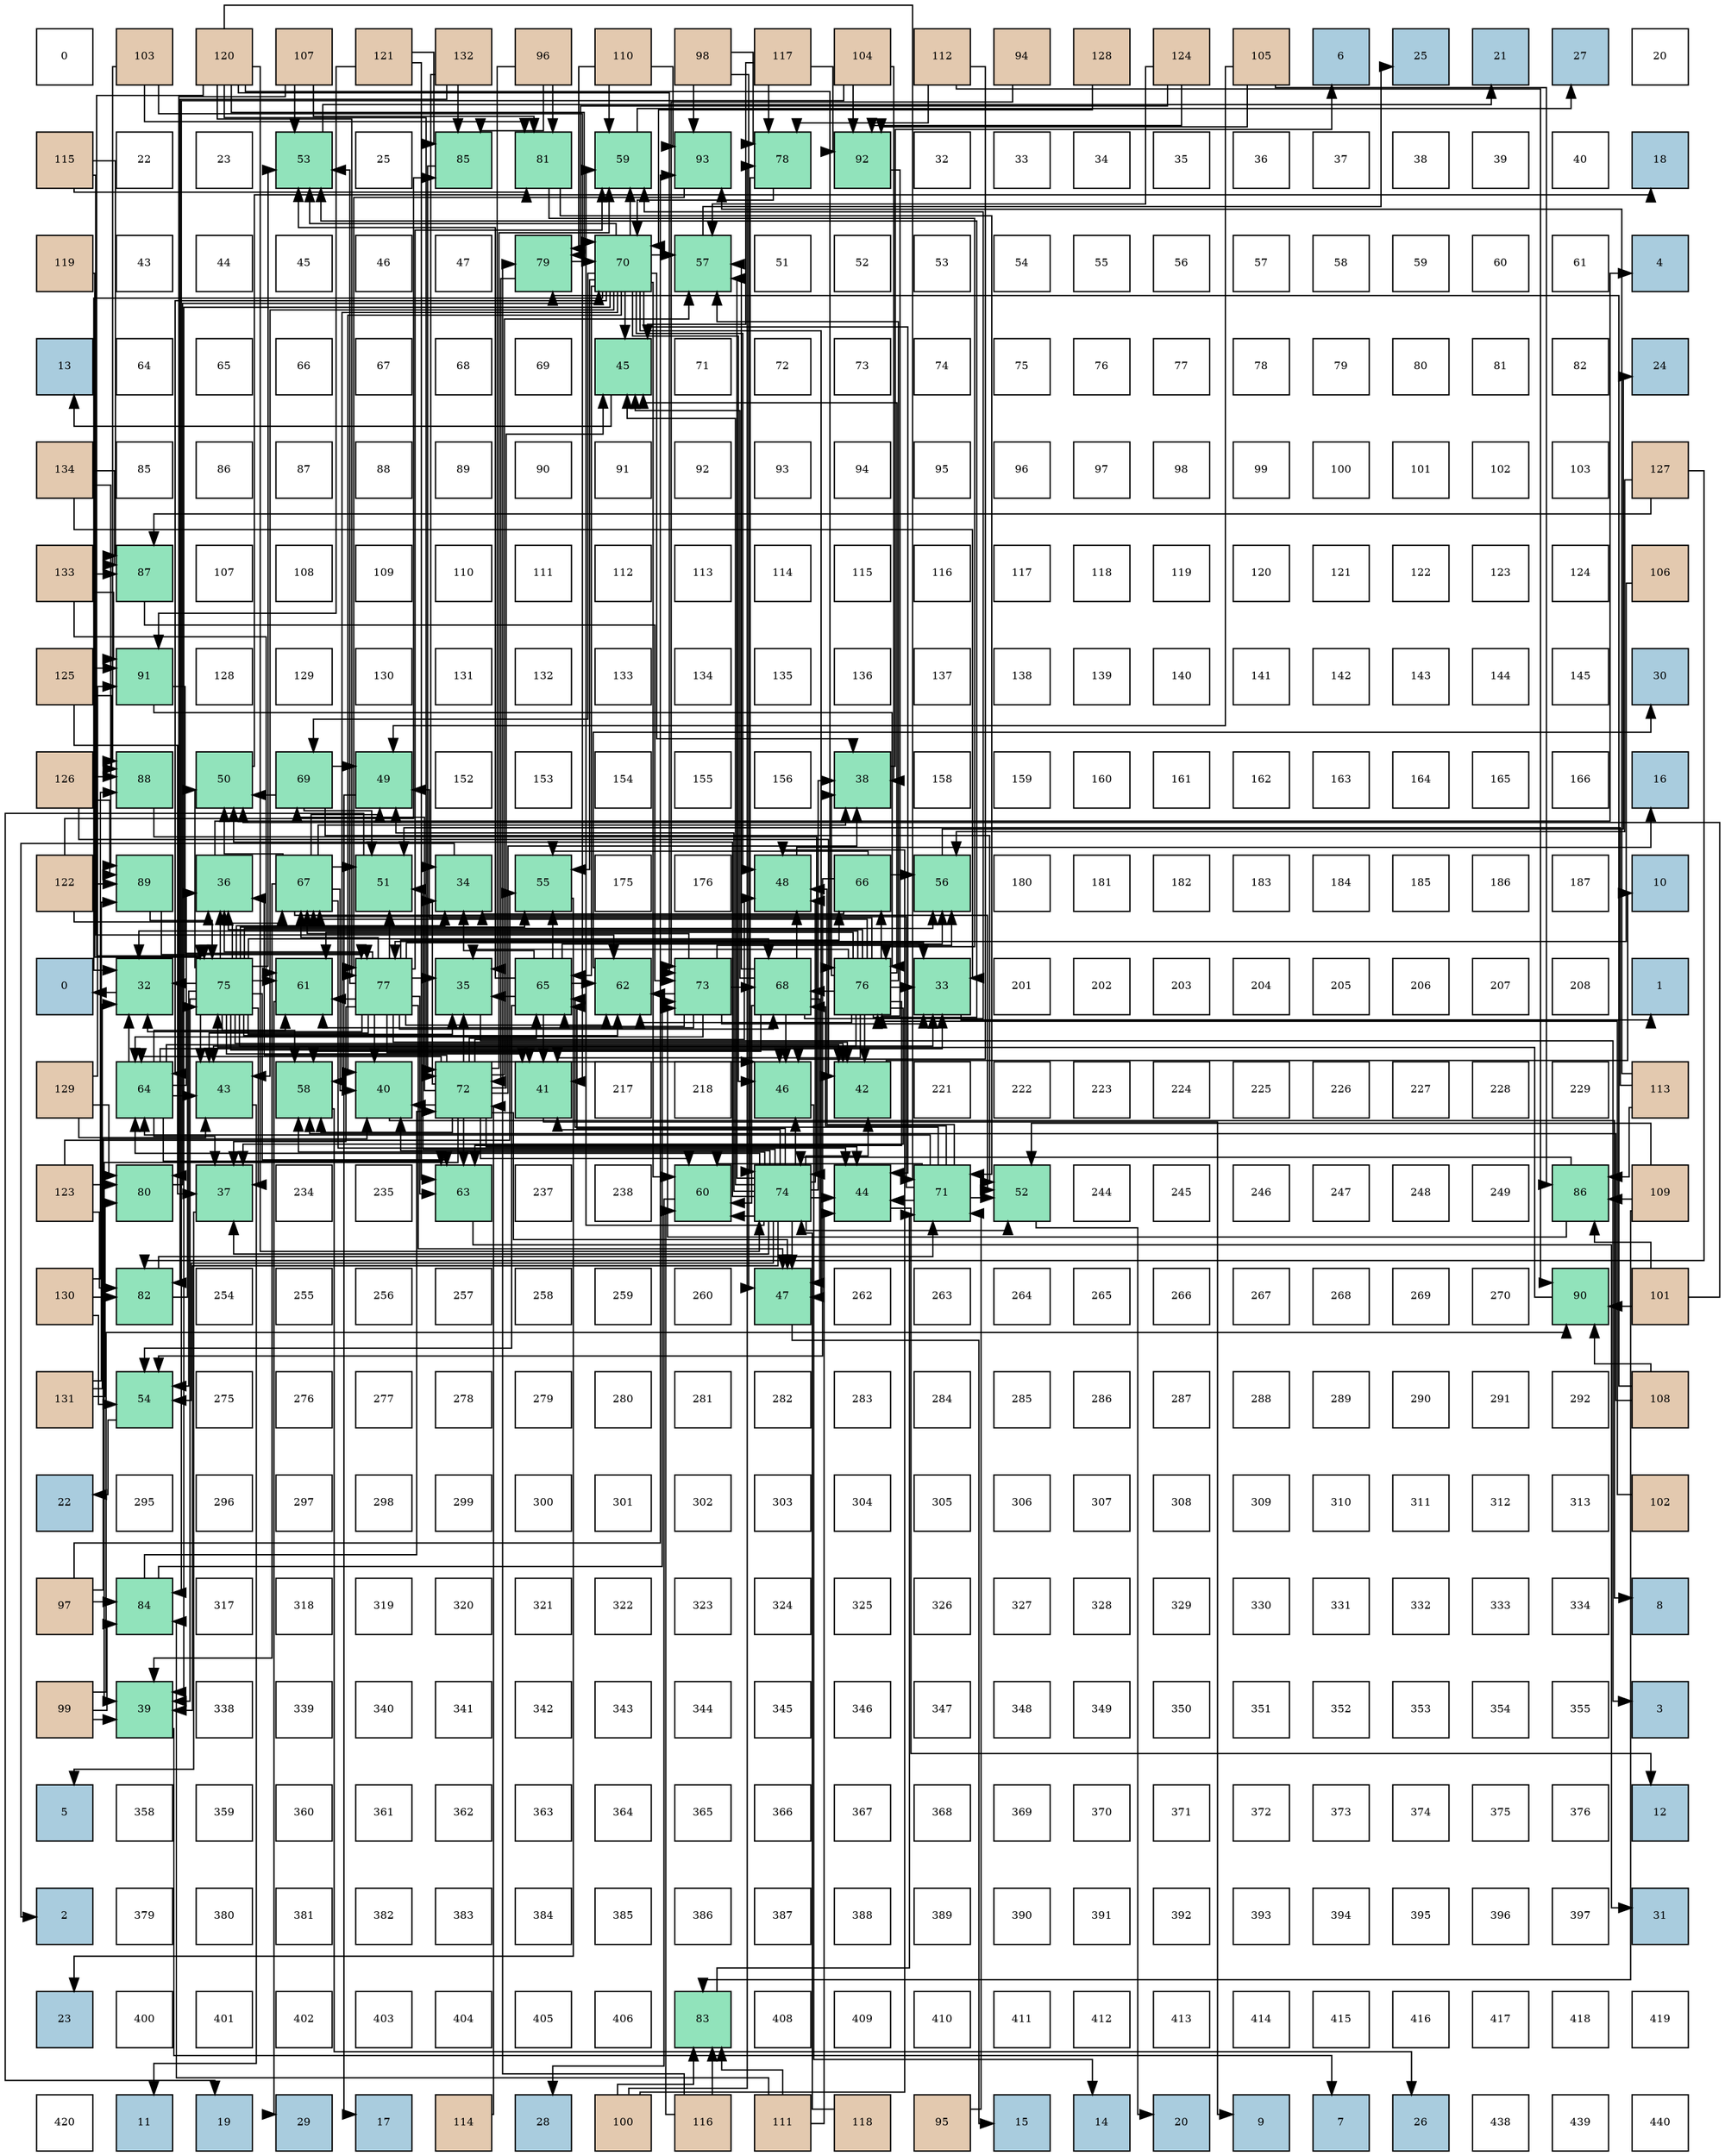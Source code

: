 digraph layout{
 rankdir=TB;
 splines=ortho;
 node [style=filled shape=square fixedsize=true width=0.6];
0[label="0", fontsize=8, fillcolor="#ffffff"];
1[label="103", fontsize=8, fillcolor="#e3c9af"];
2[label="120", fontsize=8, fillcolor="#e3c9af"];
3[label="107", fontsize=8, fillcolor="#e3c9af"];
4[label="121", fontsize=8, fillcolor="#e3c9af"];
5[label="132", fontsize=8, fillcolor="#e3c9af"];
6[label="96", fontsize=8, fillcolor="#e3c9af"];
7[label="110", fontsize=8, fillcolor="#e3c9af"];
8[label="98", fontsize=8, fillcolor="#e3c9af"];
9[label="117", fontsize=8, fillcolor="#e3c9af"];
10[label="104", fontsize=8, fillcolor="#e3c9af"];
11[label="112", fontsize=8, fillcolor="#e3c9af"];
12[label="94", fontsize=8, fillcolor="#e3c9af"];
13[label="128", fontsize=8, fillcolor="#e3c9af"];
14[label="124", fontsize=8, fillcolor="#e3c9af"];
15[label="105", fontsize=8, fillcolor="#e3c9af"];
16[label="6", fontsize=8, fillcolor="#a9ccde"];
17[label="25", fontsize=8, fillcolor="#a9ccde"];
18[label="21", fontsize=8, fillcolor="#a9ccde"];
19[label="27", fontsize=8, fillcolor="#a9ccde"];
20[label="20", fontsize=8, fillcolor="#ffffff"];
21[label="115", fontsize=8, fillcolor="#e3c9af"];
22[label="22", fontsize=8, fillcolor="#ffffff"];
23[label="23", fontsize=8, fillcolor="#ffffff"];
24[label="53", fontsize=8, fillcolor="#91e3bb"];
25[label="25", fontsize=8, fillcolor="#ffffff"];
26[label="85", fontsize=8, fillcolor="#91e3bb"];
27[label="81", fontsize=8, fillcolor="#91e3bb"];
28[label="59", fontsize=8, fillcolor="#91e3bb"];
29[label="93", fontsize=8, fillcolor="#91e3bb"];
30[label="78", fontsize=8, fillcolor="#91e3bb"];
31[label="92", fontsize=8, fillcolor="#91e3bb"];
32[label="32", fontsize=8, fillcolor="#ffffff"];
33[label="33", fontsize=8, fillcolor="#ffffff"];
34[label="34", fontsize=8, fillcolor="#ffffff"];
35[label="35", fontsize=8, fillcolor="#ffffff"];
36[label="36", fontsize=8, fillcolor="#ffffff"];
37[label="37", fontsize=8, fillcolor="#ffffff"];
38[label="38", fontsize=8, fillcolor="#ffffff"];
39[label="39", fontsize=8, fillcolor="#ffffff"];
40[label="40", fontsize=8, fillcolor="#ffffff"];
41[label="18", fontsize=8, fillcolor="#a9ccde"];
42[label="119", fontsize=8, fillcolor="#e3c9af"];
43[label="43", fontsize=8, fillcolor="#ffffff"];
44[label="44", fontsize=8, fillcolor="#ffffff"];
45[label="45", fontsize=8, fillcolor="#ffffff"];
46[label="46", fontsize=8, fillcolor="#ffffff"];
47[label="47", fontsize=8, fillcolor="#ffffff"];
48[label="79", fontsize=8, fillcolor="#91e3bb"];
49[label="70", fontsize=8, fillcolor="#91e3bb"];
50[label="57", fontsize=8, fillcolor="#91e3bb"];
51[label="51", fontsize=8, fillcolor="#ffffff"];
52[label="52", fontsize=8, fillcolor="#ffffff"];
53[label="53", fontsize=8, fillcolor="#ffffff"];
54[label="54", fontsize=8, fillcolor="#ffffff"];
55[label="55", fontsize=8, fillcolor="#ffffff"];
56[label="56", fontsize=8, fillcolor="#ffffff"];
57[label="57", fontsize=8, fillcolor="#ffffff"];
58[label="58", fontsize=8, fillcolor="#ffffff"];
59[label="59", fontsize=8, fillcolor="#ffffff"];
60[label="60", fontsize=8, fillcolor="#ffffff"];
61[label="61", fontsize=8, fillcolor="#ffffff"];
62[label="4", fontsize=8, fillcolor="#a9ccde"];
63[label="13", fontsize=8, fillcolor="#a9ccde"];
64[label="64", fontsize=8, fillcolor="#ffffff"];
65[label="65", fontsize=8, fillcolor="#ffffff"];
66[label="66", fontsize=8, fillcolor="#ffffff"];
67[label="67", fontsize=8, fillcolor="#ffffff"];
68[label="68", fontsize=8, fillcolor="#ffffff"];
69[label="69", fontsize=8, fillcolor="#ffffff"];
70[label="45", fontsize=8, fillcolor="#91e3bb"];
71[label="71", fontsize=8, fillcolor="#ffffff"];
72[label="72", fontsize=8, fillcolor="#ffffff"];
73[label="73", fontsize=8, fillcolor="#ffffff"];
74[label="74", fontsize=8, fillcolor="#ffffff"];
75[label="75", fontsize=8, fillcolor="#ffffff"];
76[label="76", fontsize=8, fillcolor="#ffffff"];
77[label="77", fontsize=8, fillcolor="#ffffff"];
78[label="78", fontsize=8, fillcolor="#ffffff"];
79[label="79", fontsize=8, fillcolor="#ffffff"];
80[label="80", fontsize=8, fillcolor="#ffffff"];
81[label="81", fontsize=8, fillcolor="#ffffff"];
82[label="82", fontsize=8, fillcolor="#ffffff"];
83[label="24", fontsize=8, fillcolor="#a9ccde"];
84[label="134", fontsize=8, fillcolor="#e3c9af"];
85[label="85", fontsize=8, fillcolor="#ffffff"];
86[label="86", fontsize=8, fillcolor="#ffffff"];
87[label="87", fontsize=8, fillcolor="#ffffff"];
88[label="88", fontsize=8, fillcolor="#ffffff"];
89[label="89", fontsize=8, fillcolor="#ffffff"];
90[label="90", fontsize=8, fillcolor="#ffffff"];
91[label="91", fontsize=8, fillcolor="#ffffff"];
92[label="92", fontsize=8, fillcolor="#ffffff"];
93[label="93", fontsize=8, fillcolor="#ffffff"];
94[label="94", fontsize=8, fillcolor="#ffffff"];
95[label="95", fontsize=8, fillcolor="#ffffff"];
96[label="96", fontsize=8, fillcolor="#ffffff"];
97[label="97", fontsize=8, fillcolor="#ffffff"];
98[label="98", fontsize=8, fillcolor="#ffffff"];
99[label="99", fontsize=8, fillcolor="#ffffff"];
100[label="100", fontsize=8, fillcolor="#ffffff"];
101[label="101", fontsize=8, fillcolor="#ffffff"];
102[label="102", fontsize=8, fillcolor="#ffffff"];
103[label="103", fontsize=8, fillcolor="#ffffff"];
104[label="127", fontsize=8, fillcolor="#e3c9af"];
105[label="133", fontsize=8, fillcolor="#e3c9af"];
106[label="87", fontsize=8, fillcolor="#91e3bb"];
107[label="107", fontsize=8, fillcolor="#ffffff"];
108[label="108", fontsize=8, fillcolor="#ffffff"];
109[label="109", fontsize=8, fillcolor="#ffffff"];
110[label="110", fontsize=8, fillcolor="#ffffff"];
111[label="111", fontsize=8, fillcolor="#ffffff"];
112[label="112", fontsize=8, fillcolor="#ffffff"];
113[label="113", fontsize=8, fillcolor="#ffffff"];
114[label="114", fontsize=8, fillcolor="#ffffff"];
115[label="115", fontsize=8, fillcolor="#ffffff"];
116[label="116", fontsize=8, fillcolor="#ffffff"];
117[label="117", fontsize=8, fillcolor="#ffffff"];
118[label="118", fontsize=8, fillcolor="#ffffff"];
119[label="119", fontsize=8, fillcolor="#ffffff"];
120[label="120", fontsize=8, fillcolor="#ffffff"];
121[label="121", fontsize=8, fillcolor="#ffffff"];
122[label="122", fontsize=8, fillcolor="#ffffff"];
123[label="123", fontsize=8, fillcolor="#ffffff"];
124[label="124", fontsize=8, fillcolor="#ffffff"];
125[label="106", fontsize=8, fillcolor="#e3c9af"];
126[label="125", fontsize=8, fillcolor="#e3c9af"];
127[label="91", fontsize=8, fillcolor="#91e3bb"];
128[label="128", fontsize=8, fillcolor="#ffffff"];
129[label="129", fontsize=8, fillcolor="#ffffff"];
130[label="130", fontsize=8, fillcolor="#ffffff"];
131[label="131", fontsize=8, fillcolor="#ffffff"];
132[label="132", fontsize=8, fillcolor="#ffffff"];
133[label="133", fontsize=8, fillcolor="#ffffff"];
134[label="134", fontsize=8, fillcolor="#ffffff"];
135[label="135", fontsize=8, fillcolor="#ffffff"];
136[label="136", fontsize=8, fillcolor="#ffffff"];
137[label="137", fontsize=8, fillcolor="#ffffff"];
138[label="138", fontsize=8, fillcolor="#ffffff"];
139[label="139", fontsize=8, fillcolor="#ffffff"];
140[label="140", fontsize=8, fillcolor="#ffffff"];
141[label="141", fontsize=8, fillcolor="#ffffff"];
142[label="142", fontsize=8, fillcolor="#ffffff"];
143[label="143", fontsize=8, fillcolor="#ffffff"];
144[label="144", fontsize=8, fillcolor="#ffffff"];
145[label="145", fontsize=8, fillcolor="#ffffff"];
146[label="30", fontsize=8, fillcolor="#a9ccde"];
147[label="126", fontsize=8, fillcolor="#e3c9af"];
148[label="88", fontsize=8, fillcolor="#91e3bb"];
149[label="50", fontsize=8, fillcolor="#91e3bb"];
150[label="69", fontsize=8, fillcolor="#91e3bb"];
151[label="49", fontsize=8, fillcolor="#91e3bb"];
152[label="152", fontsize=8, fillcolor="#ffffff"];
153[label="153", fontsize=8, fillcolor="#ffffff"];
154[label="154", fontsize=8, fillcolor="#ffffff"];
155[label="155", fontsize=8, fillcolor="#ffffff"];
156[label="156", fontsize=8, fillcolor="#ffffff"];
157[label="38", fontsize=8, fillcolor="#91e3bb"];
158[label="158", fontsize=8, fillcolor="#ffffff"];
159[label="159", fontsize=8, fillcolor="#ffffff"];
160[label="160", fontsize=8, fillcolor="#ffffff"];
161[label="161", fontsize=8, fillcolor="#ffffff"];
162[label="162", fontsize=8, fillcolor="#ffffff"];
163[label="163", fontsize=8, fillcolor="#ffffff"];
164[label="164", fontsize=8, fillcolor="#ffffff"];
165[label="165", fontsize=8, fillcolor="#ffffff"];
166[label="166", fontsize=8, fillcolor="#ffffff"];
167[label="16", fontsize=8, fillcolor="#a9ccde"];
168[label="122", fontsize=8, fillcolor="#e3c9af"];
169[label="89", fontsize=8, fillcolor="#91e3bb"];
170[label="36", fontsize=8, fillcolor="#91e3bb"];
171[label="67", fontsize=8, fillcolor="#91e3bb"];
172[label="51", fontsize=8, fillcolor="#91e3bb"];
173[label="34", fontsize=8, fillcolor="#91e3bb"];
174[label="55", fontsize=8, fillcolor="#91e3bb"];
175[label="175", fontsize=8, fillcolor="#ffffff"];
176[label="176", fontsize=8, fillcolor="#ffffff"];
177[label="48", fontsize=8, fillcolor="#91e3bb"];
178[label="66", fontsize=8, fillcolor="#91e3bb"];
179[label="56", fontsize=8, fillcolor="#91e3bb"];
180[label="180", fontsize=8, fillcolor="#ffffff"];
181[label="181", fontsize=8, fillcolor="#ffffff"];
182[label="182", fontsize=8, fillcolor="#ffffff"];
183[label="183", fontsize=8, fillcolor="#ffffff"];
184[label="184", fontsize=8, fillcolor="#ffffff"];
185[label="185", fontsize=8, fillcolor="#ffffff"];
186[label="186", fontsize=8, fillcolor="#ffffff"];
187[label="187", fontsize=8, fillcolor="#ffffff"];
188[label="10", fontsize=8, fillcolor="#a9ccde"];
189[label="0", fontsize=8, fillcolor="#a9ccde"];
190[label="32", fontsize=8, fillcolor="#91e3bb"];
191[label="75", fontsize=8, fillcolor="#91e3bb"];
192[label="61", fontsize=8, fillcolor="#91e3bb"];
193[label="77", fontsize=8, fillcolor="#91e3bb"];
194[label="35", fontsize=8, fillcolor="#91e3bb"];
195[label="65", fontsize=8, fillcolor="#91e3bb"];
196[label="62", fontsize=8, fillcolor="#91e3bb"];
197[label="73", fontsize=8, fillcolor="#91e3bb"];
198[label="68", fontsize=8, fillcolor="#91e3bb"];
199[label="76", fontsize=8, fillcolor="#91e3bb"];
200[label="33", fontsize=8, fillcolor="#91e3bb"];
201[label="201", fontsize=8, fillcolor="#ffffff"];
202[label="202", fontsize=8, fillcolor="#ffffff"];
203[label="203", fontsize=8, fillcolor="#ffffff"];
204[label="204", fontsize=8, fillcolor="#ffffff"];
205[label="205", fontsize=8, fillcolor="#ffffff"];
206[label="206", fontsize=8, fillcolor="#ffffff"];
207[label="207", fontsize=8, fillcolor="#ffffff"];
208[label="208", fontsize=8, fillcolor="#ffffff"];
209[label="1", fontsize=8, fillcolor="#a9ccde"];
210[label="129", fontsize=8, fillcolor="#e3c9af"];
211[label="64", fontsize=8, fillcolor="#91e3bb"];
212[label="43", fontsize=8, fillcolor="#91e3bb"];
213[label="58", fontsize=8, fillcolor="#91e3bb"];
214[label="40", fontsize=8, fillcolor="#91e3bb"];
215[label="72", fontsize=8, fillcolor="#91e3bb"];
216[label="41", fontsize=8, fillcolor="#91e3bb"];
217[label="217", fontsize=8, fillcolor="#ffffff"];
218[label="218", fontsize=8, fillcolor="#ffffff"];
219[label="46", fontsize=8, fillcolor="#91e3bb"];
220[label="42", fontsize=8, fillcolor="#91e3bb"];
221[label="221", fontsize=8, fillcolor="#ffffff"];
222[label="222", fontsize=8, fillcolor="#ffffff"];
223[label="223", fontsize=8, fillcolor="#ffffff"];
224[label="224", fontsize=8, fillcolor="#ffffff"];
225[label="225", fontsize=8, fillcolor="#ffffff"];
226[label="226", fontsize=8, fillcolor="#ffffff"];
227[label="227", fontsize=8, fillcolor="#ffffff"];
228[label="228", fontsize=8, fillcolor="#ffffff"];
229[label="229", fontsize=8, fillcolor="#ffffff"];
230[label="113", fontsize=8, fillcolor="#e3c9af"];
231[label="123", fontsize=8, fillcolor="#e3c9af"];
232[label="80", fontsize=8, fillcolor="#91e3bb"];
233[label="37", fontsize=8, fillcolor="#91e3bb"];
234[label="234", fontsize=8, fillcolor="#ffffff"];
235[label="235", fontsize=8, fillcolor="#ffffff"];
236[label="63", fontsize=8, fillcolor="#91e3bb"];
237[label="237", fontsize=8, fillcolor="#ffffff"];
238[label="238", fontsize=8, fillcolor="#ffffff"];
239[label="60", fontsize=8, fillcolor="#91e3bb"];
240[label="74", fontsize=8, fillcolor="#91e3bb"];
241[label="44", fontsize=8, fillcolor="#91e3bb"];
242[label="71", fontsize=8, fillcolor="#91e3bb"];
243[label="52", fontsize=8, fillcolor="#91e3bb"];
244[label="244", fontsize=8, fillcolor="#ffffff"];
245[label="245", fontsize=8, fillcolor="#ffffff"];
246[label="246", fontsize=8, fillcolor="#ffffff"];
247[label="247", fontsize=8, fillcolor="#ffffff"];
248[label="248", fontsize=8, fillcolor="#ffffff"];
249[label="249", fontsize=8, fillcolor="#ffffff"];
250[label="86", fontsize=8, fillcolor="#91e3bb"];
251[label="109", fontsize=8, fillcolor="#e3c9af"];
252[label="130", fontsize=8, fillcolor="#e3c9af"];
253[label="82", fontsize=8, fillcolor="#91e3bb"];
254[label="254", fontsize=8, fillcolor="#ffffff"];
255[label="255", fontsize=8, fillcolor="#ffffff"];
256[label="256", fontsize=8, fillcolor="#ffffff"];
257[label="257", fontsize=8, fillcolor="#ffffff"];
258[label="258", fontsize=8, fillcolor="#ffffff"];
259[label="259", fontsize=8, fillcolor="#ffffff"];
260[label="260", fontsize=8, fillcolor="#ffffff"];
261[label="47", fontsize=8, fillcolor="#91e3bb"];
262[label="262", fontsize=8, fillcolor="#ffffff"];
263[label="263", fontsize=8, fillcolor="#ffffff"];
264[label="264", fontsize=8, fillcolor="#ffffff"];
265[label="265", fontsize=8, fillcolor="#ffffff"];
266[label="266", fontsize=8, fillcolor="#ffffff"];
267[label="267", fontsize=8, fillcolor="#ffffff"];
268[label="268", fontsize=8, fillcolor="#ffffff"];
269[label="269", fontsize=8, fillcolor="#ffffff"];
270[label="270", fontsize=8, fillcolor="#ffffff"];
271[label="90", fontsize=8, fillcolor="#91e3bb"];
272[label="101", fontsize=8, fillcolor="#e3c9af"];
273[label="131", fontsize=8, fillcolor="#e3c9af"];
274[label="54", fontsize=8, fillcolor="#91e3bb"];
275[label="275", fontsize=8, fillcolor="#ffffff"];
276[label="276", fontsize=8, fillcolor="#ffffff"];
277[label="277", fontsize=8, fillcolor="#ffffff"];
278[label="278", fontsize=8, fillcolor="#ffffff"];
279[label="279", fontsize=8, fillcolor="#ffffff"];
280[label="280", fontsize=8, fillcolor="#ffffff"];
281[label="281", fontsize=8, fillcolor="#ffffff"];
282[label="282", fontsize=8, fillcolor="#ffffff"];
283[label="283", fontsize=8, fillcolor="#ffffff"];
284[label="284", fontsize=8, fillcolor="#ffffff"];
285[label="285", fontsize=8, fillcolor="#ffffff"];
286[label="286", fontsize=8, fillcolor="#ffffff"];
287[label="287", fontsize=8, fillcolor="#ffffff"];
288[label="288", fontsize=8, fillcolor="#ffffff"];
289[label="289", fontsize=8, fillcolor="#ffffff"];
290[label="290", fontsize=8, fillcolor="#ffffff"];
291[label="291", fontsize=8, fillcolor="#ffffff"];
292[label="292", fontsize=8, fillcolor="#ffffff"];
293[label="108", fontsize=8, fillcolor="#e3c9af"];
294[label="22", fontsize=8, fillcolor="#a9ccde"];
295[label="295", fontsize=8, fillcolor="#ffffff"];
296[label="296", fontsize=8, fillcolor="#ffffff"];
297[label="297", fontsize=8, fillcolor="#ffffff"];
298[label="298", fontsize=8, fillcolor="#ffffff"];
299[label="299", fontsize=8, fillcolor="#ffffff"];
300[label="300", fontsize=8, fillcolor="#ffffff"];
301[label="301", fontsize=8, fillcolor="#ffffff"];
302[label="302", fontsize=8, fillcolor="#ffffff"];
303[label="303", fontsize=8, fillcolor="#ffffff"];
304[label="304", fontsize=8, fillcolor="#ffffff"];
305[label="305", fontsize=8, fillcolor="#ffffff"];
306[label="306", fontsize=8, fillcolor="#ffffff"];
307[label="307", fontsize=8, fillcolor="#ffffff"];
308[label="308", fontsize=8, fillcolor="#ffffff"];
309[label="309", fontsize=8, fillcolor="#ffffff"];
310[label="310", fontsize=8, fillcolor="#ffffff"];
311[label="311", fontsize=8, fillcolor="#ffffff"];
312[label="312", fontsize=8, fillcolor="#ffffff"];
313[label="313", fontsize=8, fillcolor="#ffffff"];
314[label="102", fontsize=8, fillcolor="#e3c9af"];
315[label="97", fontsize=8, fillcolor="#e3c9af"];
316[label="84", fontsize=8, fillcolor="#91e3bb"];
317[label="317", fontsize=8, fillcolor="#ffffff"];
318[label="318", fontsize=8, fillcolor="#ffffff"];
319[label="319", fontsize=8, fillcolor="#ffffff"];
320[label="320", fontsize=8, fillcolor="#ffffff"];
321[label="321", fontsize=8, fillcolor="#ffffff"];
322[label="322", fontsize=8, fillcolor="#ffffff"];
323[label="323", fontsize=8, fillcolor="#ffffff"];
324[label="324", fontsize=8, fillcolor="#ffffff"];
325[label="325", fontsize=8, fillcolor="#ffffff"];
326[label="326", fontsize=8, fillcolor="#ffffff"];
327[label="327", fontsize=8, fillcolor="#ffffff"];
328[label="328", fontsize=8, fillcolor="#ffffff"];
329[label="329", fontsize=8, fillcolor="#ffffff"];
330[label="330", fontsize=8, fillcolor="#ffffff"];
331[label="331", fontsize=8, fillcolor="#ffffff"];
332[label="332", fontsize=8, fillcolor="#ffffff"];
333[label="333", fontsize=8, fillcolor="#ffffff"];
334[label="334", fontsize=8, fillcolor="#ffffff"];
335[label="8", fontsize=8, fillcolor="#a9ccde"];
336[label="99", fontsize=8, fillcolor="#e3c9af"];
337[label="39", fontsize=8, fillcolor="#91e3bb"];
338[label="338", fontsize=8, fillcolor="#ffffff"];
339[label="339", fontsize=8, fillcolor="#ffffff"];
340[label="340", fontsize=8, fillcolor="#ffffff"];
341[label="341", fontsize=8, fillcolor="#ffffff"];
342[label="342", fontsize=8, fillcolor="#ffffff"];
343[label="343", fontsize=8, fillcolor="#ffffff"];
344[label="344", fontsize=8, fillcolor="#ffffff"];
345[label="345", fontsize=8, fillcolor="#ffffff"];
346[label="346", fontsize=8, fillcolor="#ffffff"];
347[label="347", fontsize=8, fillcolor="#ffffff"];
348[label="348", fontsize=8, fillcolor="#ffffff"];
349[label="349", fontsize=8, fillcolor="#ffffff"];
350[label="350", fontsize=8, fillcolor="#ffffff"];
351[label="351", fontsize=8, fillcolor="#ffffff"];
352[label="352", fontsize=8, fillcolor="#ffffff"];
353[label="353", fontsize=8, fillcolor="#ffffff"];
354[label="354", fontsize=8, fillcolor="#ffffff"];
355[label="355", fontsize=8, fillcolor="#ffffff"];
356[label="3", fontsize=8, fillcolor="#a9ccde"];
357[label="5", fontsize=8, fillcolor="#a9ccde"];
358[label="358", fontsize=8, fillcolor="#ffffff"];
359[label="359", fontsize=8, fillcolor="#ffffff"];
360[label="360", fontsize=8, fillcolor="#ffffff"];
361[label="361", fontsize=8, fillcolor="#ffffff"];
362[label="362", fontsize=8, fillcolor="#ffffff"];
363[label="363", fontsize=8, fillcolor="#ffffff"];
364[label="364", fontsize=8, fillcolor="#ffffff"];
365[label="365", fontsize=8, fillcolor="#ffffff"];
366[label="366", fontsize=8, fillcolor="#ffffff"];
367[label="367", fontsize=8, fillcolor="#ffffff"];
368[label="368", fontsize=8, fillcolor="#ffffff"];
369[label="369", fontsize=8, fillcolor="#ffffff"];
370[label="370", fontsize=8, fillcolor="#ffffff"];
371[label="371", fontsize=8, fillcolor="#ffffff"];
372[label="372", fontsize=8, fillcolor="#ffffff"];
373[label="373", fontsize=8, fillcolor="#ffffff"];
374[label="374", fontsize=8, fillcolor="#ffffff"];
375[label="375", fontsize=8, fillcolor="#ffffff"];
376[label="376", fontsize=8, fillcolor="#ffffff"];
377[label="12", fontsize=8, fillcolor="#a9ccde"];
378[label="2", fontsize=8, fillcolor="#a9ccde"];
379[label="379", fontsize=8, fillcolor="#ffffff"];
380[label="380", fontsize=8, fillcolor="#ffffff"];
381[label="381", fontsize=8, fillcolor="#ffffff"];
382[label="382", fontsize=8, fillcolor="#ffffff"];
383[label="383", fontsize=8, fillcolor="#ffffff"];
384[label="384", fontsize=8, fillcolor="#ffffff"];
385[label="385", fontsize=8, fillcolor="#ffffff"];
386[label="386", fontsize=8, fillcolor="#ffffff"];
387[label="387", fontsize=8, fillcolor="#ffffff"];
388[label="388", fontsize=8, fillcolor="#ffffff"];
389[label="389", fontsize=8, fillcolor="#ffffff"];
390[label="390", fontsize=8, fillcolor="#ffffff"];
391[label="391", fontsize=8, fillcolor="#ffffff"];
392[label="392", fontsize=8, fillcolor="#ffffff"];
393[label="393", fontsize=8, fillcolor="#ffffff"];
394[label="394", fontsize=8, fillcolor="#ffffff"];
395[label="395", fontsize=8, fillcolor="#ffffff"];
396[label="396", fontsize=8, fillcolor="#ffffff"];
397[label="397", fontsize=8, fillcolor="#ffffff"];
398[label="31", fontsize=8, fillcolor="#a9ccde"];
399[label="23", fontsize=8, fillcolor="#a9ccde"];
400[label="400", fontsize=8, fillcolor="#ffffff"];
401[label="401", fontsize=8, fillcolor="#ffffff"];
402[label="402", fontsize=8, fillcolor="#ffffff"];
403[label="403", fontsize=8, fillcolor="#ffffff"];
404[label="404", fontsize=8, fillcolor="#ffffff"];
405[label="405", fontsize=8, fillcolor="#ffffff"];
406[label="406", fontsize=8, fillcolor="#ffffff"];
407[label="83", fontsize=8, fillcolor="#91e3bb"];
408[label="408", fontsize=8, fillcolor="#ffffff"];
409[label="409", fontsize=8, fillcolor="#ffffff"];
410[label="410", fontsize=8, fillcolor="#ffffff"];
411[label="411", fontsize=8, fillcolor="#ffffff"];
412[label="412", fontsize=8, fillcolor="#ffffff"];
413[label="413", fontsize=8, fillcolor="#ffffff"];
414[label="414", fontsize=8, fillcolor="#ffffff"];
415[label="415", fontsize=8, fillcolor="#ffffff"];
416[label="416", fontsize=8, fillcolor="#ffffff"];
417[label="417", fontsize=8, fillcolor="#ffffff"];
418[label="418", fontsize=8, fillcolor="#ffffff"];
419[label="419", fontsize=8, fillcolor="#ffffff"];
420[label="420", fontsize=8, fillcolor="#ffffff"];
421[label="11", fontsize=8, fillcolor="#a9ccde"];
422[label="19", fontsize=8, fillcolor="#a9ccde"];
423[label="29", fontsize=8, fillcolor="#a9ccde"];
424[label="17", fontsize=8, fillcolor="#a9ccde"];
425[label="114", fontsize=8, fillcolor="#e3c9af"];
426[label="28", fontsize=8, fillcolor="#a9ccde"];
427[label="100", fontsize=8, fillcolor="#e3c9af"];
428[label="116", fontsize=8, fillcolor="#e3c9af"];
429[label="111", fontsize=8, fillcolor="#e3c9af"];
430[label="118", fontsize=8, fillcolor="#e3c9af"];
431[label="95", fontsize=8, fillcolor="#e3c9af"];
432[label="15", fontsize=8, fillcolor="#a9ccde"];
433[label="14", fontsize=8, fillcolor="#a9ccde"];
434[label="20", fontsize=8, fillcolor="#a9ccde"];
435[label="9", fontsize=8, fillcolor="#a9ccde"];
436[label="7", fontsize=8, fillcolor="#a9ccde"];
437[label="26", fontsize=8, fillcolor="#a9ccde"];
438[label="438", fontsize=8, fillcolor="#ffffff"];
439[label="439", fontsize=8, fillcolor="#ffffff"];
440[label="440", fontsize=8, fillcolor="#ffffff"];
edge [constraint=false, style=vis];190 -> 189;
200 -> 209;
173 -> 378;
194 -> 356;
170 -> 62;
233 -> 357;
157 -> 16;
337 -> 436;
214 -> 335;
216 -> 435;
220 -> 188;
212 -> 421;
241 -> 377;
70 -> 63;
219 -> 433;
261 -> 432;
177 -> 167;
151 -> 424;
149 -> 41;
172 -> 422;
243 -> 434;
24 -> 18;
274 -> 294;
174 -> 399;
179 -> 83;
50 -> 17;
213 -> 437;
28 -> 19;
239 -> 426;
192 -> 423;
196 -> 146;
236 -> 398;
211 -> 190;
211 -> 200;
211 -> 170;
211 -> 233;
211 -> 220;
211 -> 212;
211 -> 192;
211 -> 236;
195 -> 173;
195 -> 194;
195 -> 216;
195 -> 24;
195 -> 274;
195 -> 174;
195 -> 179;
195 -> 196;
178 -> 173;
178 -> 274;
178 -> 174;
178 -> 179;
171 -> 157;
171 -> 337;
171 -> 214;
171 -> 241;
171 -> 151;
171 -> 149;
171 -> 172;
171 -> 243;
198 -> 70;
198 -> 219;
198 -> 261;
198 -> 177;
198 -> 50;
198 -> 213;
198 -> 28;
198 -> 239;
150 -> 151;
150 -> 149;
150 -> 172;
150 -> 243;
49 -> 190;
49 -> 157;
49 -> 337;
49 -> 214;
49 -> 212;
49 -> 241;
49 -> 70;
49 -> 219;
49 -> 261;
49 -> 177;
49 -> 24;
49 -> 174;
49 -> 50;
49 -> 213;
49 -> 28;
49 -> 239;
49 -> 211;
49 -> 195;
49 -> 150;
242 -> 241;
242 -> 177;
242 -> 243;
242 -> 239;
242 -> 211;
242 -> 195;
242 -> 171;
242 -> 198;
215 -> 173;
215 -> 194;
215 -> 170;
215 -> 157;
215 -> 337;
215 -> 214;
215 -> 241;
215 -> 70;
215 -> 219;
215 -> 261;
215 -> 177;
215 -> 50;
215 -> 213;
215 -> 28;
215 -> 239;
215 -> 236;
215 -> 211;
215 -> 195;
215 -> 150;
197 -> 200;
197 -> 179;
197 -> 192;
197 -> 196;
197 -> 211;
197 -> 195;
197 -> 171;
197 -> 198;
240 -> 233;
240 -> 157;
240 -> 337;
240 -> 214;
240 -> 216;
240 -> 220;
240 -> 241;
240 -> 70;
240 -> 219;
240 -> 261;
240 -> 177;
240 -> 151;
240 -> 149;
240 -> 172;
240 -> 243;
240 -> 274;
240 -> 50;
240 -> 213;
240 -> 28;
240 -> 239;
240 -> 211;
240 -> 195;
191 -> 190;
191 -> 200;
191 -> 173;
191 -> 194;
191 -> 170;
191 -> 233;
191 -> 337;
191 -> 216;
191 -> 220;
191 -> 212;
191 -> 219;
191 -> 149;
191 -> 24;
191 -> 274;
191 -> 174;
191 -> 179;
191 -> 213;
191 -> 192;
191 -> 196;
191 -> 236;
191 -> 171;
191 -> 198;
199 -> 190;
199 -> 200;
199 -> 194;
199 -> 170;
199 -> 233;
199 -> 157;
199 -> 216;
199 -> 220;
199 -> 212;
199 -> 70;
199 -> 151;
199 -> 24;
199 -> 50;
199 -> 192;
199 -> 196;
199 -> 236;
199 -> 178;
199 -> 171;
199 -> 198;
193 -> 190;
193 -> 200;
193 -> 194;
193 -> 170;
193 -> 233;
193 -> 214;
193 -> 216;
193 -> 220;
193 -> 212;
193 -> 261;
193 -> 172;
193 -> 24;
193 -> 28;
193 -> 192;
193 -> 196;
193 -> 236;
193 -> 178;
193 -> 171;
193 -> 198;
30 -> 49;
30 -> 240;
48 -> 49;
48 -> 215;
232 -> 49;
27 -> 242;
27 -> 199;
253 -> 242;
253 -> 191;
407 -> 242;
316 -> 215;
316 -> 197;
26 -> 215;
250 -> 197;
250 -> 240;
106 -> 197;
148 -> 240;
169 -> 191;
169 -> 193;
271 -> 191;
127 -> 199;
127 -> 193;
31 -> 199;
29 -> 193;
12 -> 197;
431 -> 242;
6 -> 194;
6 -> 27;
6 -> 26;
315 -> 214;
315 -> 316;
315 -> 29;
8 -> 261;
8 -> 30;
8 -> 29;
336 -> 337;
336 -> 316;
336 -> 271;
427 -> 177;
427 -> 30;
427 -> 407;
272 -> 149;
272 -> 250;
272 -> 271;
314 -> 199;
1 -> 216;
1 -> 27;
1 -> 148;
10 -> 157;
10 -> 316;
10 -> 31;
15 -> 151;
15 -> 250;
15 -> 31;
125 -> 193;
3 -> 24;
3 -> 232;
3 -> 27;
293 -> 213;
293 -> 48;
293 -> 271;
251 -> 243;
251 -> 407;
251 -> 250;
7 -> 28;
7 -> 48;
7 -> 29;
429 -> 241;
429 -> 407;
429 -> 316;
11 -> 219;
11 -> 30;
11 -> 271;
230 -> 172;
230 -> 250;
230 -> 29;
425 -> 215;
21 -> 196;
21 -> 27;
21 -> 106;
428 -> 239;
428 -> 48;
428 -> 407;
9 -> 70;
9 -> 30;
9 -> 31;
430 -> 240;
42 -> 191;
2 -> 49;
2 -> 242;
2 -> 215;
2 -> 197;
2 -> 240;
2 -> 191;
2 -> 199;
2 -> 193;
4 -> 236;
4 -> 26;
4 -> 127;
168 -> 170;
168 -> 26;
168 -> 169;
231 -> 174;
231 -> 232;
231 -> 253;
14 -> 50;
14 -> 48;
14 -> 31;
126 -> 233;
126 -> 148;
126 -> 127;
147 -> 220;
147 -> 148;
147 -> 169;
104 -> 179;
104 -> 253;
104 -> 106;
13 -> 49;
210 -> 212;
210 -> 232;
210 -> 127;
252 -> 274;
252 -> 253;
252 -> 148;
273 -> 190;
273 -> 232;
273 -> 169;
5 -> 173;
5 -> 253;
5 -> 26;
105 -> 192;
105 -> 106;
105 -> 127;
84 -> 200;
84 -> 106;
84 -> 169;
edge [constraint=true, style=invis];
0 -> 21 -> 42 -> 63 -> 84 -> 105 -> 126 -> 147 -> 168 -> 189 -> 210 -> 231 -> 252 -> 273 -> 294 -> 315 -> 336 -> 357 -> 378 -> 399 -> 420;
1 -> 22 -> 43 -> 64 -> 85 -> 106 -> 127 -> 148 -> 169 -> 190 -> 211 -> 232 -> 253 -> 274 -> 295 -> 316 -> 337 -> 358 -> 379 -> 400 -> 421;
2 -> 23 -> 44 -> 65 -> 86 -> 107 -> 128 -> 149 -> 170 -> 191 -> 212 -> 233 -> 254 -> 275 -> 296 -> 317 -> 338 -> 359 -> 380 -> 401 -> 422;
3 -> 24 -> 45 -> 66 -> 87 -> 108 -> 129 -> 150 -> 171 -> 192 -> 213 -> 234 -> 255 -> 276 -> 297 -> 318 -> 339 -> 360 -> 381 -> 402 -> 423;
4 -> 25 -> 46 -> 67 -> 88 -> 109 -> 130 -> 151 -> 172 -> 193 -> 214 -> 235 -> 256 -> 277 -> 298 -> 319 -> 340 -> 361 -> 382 -> 403 -> 424;
5 -> 26 -> 47 -> 68 -> 89 -> 110 -> 131 -> 152 -> 173 -> 194 -> 215 -> 236 -> 257 -> 278 -> 299 -> 320 -> 341 -> 362 -> 383 -> 404 -> 425;
6 -> 27 -> 48 -> 69 -> 90 -> 111 -> 132 -> 153 -> 174 -> 195 -> 216 -> 237 -> 258 -> 279 -> 300 -> 321 -> 342 -> 363 -> 384 -> 405 -> 426;
7 -> 28 -> 49 -> 70 -> 91 -> 112 -> 133 -> 154 -> 175 -> 196 -> 217 -> 238 -> 259 -> 280 -> 301 -> 322 -> 343 -> 364 -> 385 -> 406 -> 427;
8 -> 29 -> 50 -> 71 -> 92 -> 113 -> 134 -> 155 -> 176 -> 197 -> 218 -> 239 -> 260 -> 281 -> 302 -> 323 -> 344 -> 365 -> 386 -> 407 -> 428;
9 -> 30 -> 51 -> 72 -> 93 -> 114 -> 135 -> 156 -> 177 -> 198 -> 219 -> 240 -> 261 -> 282 -> 303 -> 324 -> 345 -> 366 -> 387 -> 408 -> 429;
10 -> 31 -> 52 -> 73 -> 94 -> 115 -> 136 -> 157 -> 178 -> 199 -> 220 -> 241 -> 262 -> 283 -> 304 -> 325 -> 346 -> 367 -> 388 -> 409 -> 430;
11 -> 32 -> 53 -> 74 -> 95 -> 116 -> 137 -> 158 -> 179 -> 200 -> 221 -> 242 -> 263 -> 284 -> 305 -> 326 -> 347 -> 368 -> 389 -> 410 -> 431;
12 -> 33 -> 54 -> 75 -> 96 -> 117 -> 138 -> 159 -> 180 -> 201 -> 222 -> 243 -> 264 -> 285 -> 306 -> 327 -> 348 -> 369 -> 390 -> 411 -> 432;
13 -> 34 -> 55 -> 76 -> 97 -> 118 -> 139 -> 160 -> 181 -> 202 -> 223 -> 244 -> 265 -> 286 -> 307 -> 328 -> 349 -> 370 -> 391 -> 412 -> 433;
14 -> 35 -> 56 -> 77 -> 98 -> 119 -> 140 -> 161 -> 182 -> 203 -> 224 -> 245 -> 266 -> 287 -> 308 -> 329 -> 350 -> 371 -> 392 -> 413 -> 434;
15 -> 36 -> 57 -> 78 -> 99 -> 120 -> 141 -> 162 -> 183 -> 204 -> 225 -> 246 -> 267 -> 288 -> 309 -> 330 -> 351 -> 372 -> 393 -> 414 -> 435;
16 -> 37 -> 58 -> 79 -> 100 -> 121 -> 142 -> 163 -> 184 -> 205 -> 226 -> 247 -> 268 -> 289 -> 310 -> 331 -> 352 -> 373 -> 394 -> 415 -> 436;
17 -> 38 -> 59 -> 80 -> 101 -> 122 -> 143 -> 164 -> 185 -> 206 -> 227 -> 248 -> 269 -> 290 -> 311 -> 332 -> 353 -> 374 -> 395 -> 416 -> 437;
18 -> 39 -> 60 -> 81 -> 102 -> 123 -> 144 -> 165 -> 186 -> 207 -> 228 -> 249 -> 270 -> 291 -> 312 -> 333 -> 354 -> 375 -> 396 -> 417 -> 438;
19 -> 40 -> 61 -> 82 -> 103 -> 124 -> 145 -> 166 -> 187 -> 208 -> 229 -> 250 -> 271 -> 292 -> 313 -> 334 -> 355 -> 376 -> 397 -> 418 -> 439;
20 -> 41 -> 62 -> 83 -> 104 -> 125 -> 146 -> 167 -> 188 -> 209 -> 230 -> 251 -> 272 -> 293 -> 314 -> 335 -> 356 -> 377 -> 398 -> 419 -> 440;
rank = same {0 -> 1 -> 2 -> 3 -> 4 -> 5 -> 6 -> 7 -> 8 -> 9 -> 10 -> 11 -> 12 -> 13 -> 14 -> 15 -> 16 -> 17 -> 18 -> 19 -> 20};
rank = same {21 -> 22 -> 23 -> 24 -> 25 -> 26 -> 27 -> 28 -> 29 -> 30 -> 31 -> 32 -> 33 -> 34 -> 35 -> 36 -> 37 -> 38 -> 39 -> 40 -> 41};
rank = same {42 -> 43 -> 44 -> 45 -> 46 -> 47 -> 48 -> 49 -> 50 -> 51 -> 52 -> 53 -> 54 -> 55 -> 56 -> 57 -> 58 -> 59 -> 60 -> 61 -> 62};
rank = same {63 -> 64 -> 65 -> 66 -> 67 -> 68 -> 69 -> 70 -> 71 -> 72 -> 73 -> 74 -> 75 -> 76 -> 77 -> 78 -> 79 -> 80 -> 81 -> 82 -> 83};
rank = same {84 -> 85 -> 86 -> 87 -> 88 -> 89 -> 90 -> 91 -> 92 -> 93 -> 94 -> 95 -> 96 -> 97 -> 98 -> 99 -> 100 -> 101 -> 102 -> 103 -> 104};
rank = same {105 -> 106 -> 107 -> 108 -> 109 -> 110 -> 111 -> 112 -> 113 -> 114 -> 115 -> 116 -> 117 -> 118 -> 119 -> 120 -> 121 -> 122 -> 123 -> 124 -> 125};
rank = same {126 -> 127 -> 128 -> 129 -> 130 -> 131 -> 132 -> 133 -> 134 -> 135 -> 136 -> 137 -> 138 -> 139 -> 140 -> 141 -> 142 -> 143 -> 144 -> 145 -> 146};
rank = same {147 -> 148 -> 149 -> 150 -> 151 -> 152 -> 153 -> 154 -> 155 -> 156 -> 157 -> 158 -> 159 -> 160 -> 161 -> 162 -> 163 -> 164 -> 165 -> 166 -> 167};
rank = same {168 -> 169 -> 170 -> 171 -> 172 -> 173 -> 174 -> 175 -> 176 -> 177 -> 178 -> 179 -> 180 -> 181 -> 182 -> 183 -> 184 -> 185 -> 186 -> 187 -> 188};
rank = same {189 -> 190 -> 191 -> 192 -> 193 -> 194 -> 195 -> 196 -> 197 -> 198 -> 199 -> 200 -> 201 -> 202 -> 203 -> 204 -> 205 -> 206 -> 207 -> 208 -> 209};
rank = same {210 -> 211 -> 212 -> 213 -> 214 -> 215 -> 216 -> 217 -> 218 -> 219 -> 220 -> 221 -> 222 -> 223 -> 224 -> 225 -> 226 -> 227 -> 228 -> 229 -> 230};
rank = same {231 -> 232 -> 233 -> 234 -> 235 -> 236 -> 237 -> 238 -> 239 -> 240 -> 241 -> 242 -> 243 -> 244 -> 245 -> 246 -> 247 -> 248 -> 249 -> 250 -> 251};
rank = same {252 -> 253 -> 254 -> 255 -> 256 -> 257 -> 258 -> 259 -> 260 -> 261 -> 262 -> 263 -> 264 -> 265 -> 266 -> 267 -> 268 -> 269 -> 270 -> 271 -> 272};
rank = same {273 -> 274 -> 275 -> 276 -> 277 -> 278 -> 279 -> 280 -> 281 -> 282 -> 283 -> 284 -> 285 -> 286 -> 287 -> 288 -> 289 -> 290 -> 291 -> 292 -> 293};
rank = same {294 -> 295 -> 296 -> 297 -> 298 -> 299 -> 300 -> 301 -> 302 -> 303 -> 304 -> 305 -> 306 -> 307 -> 308 -> 309 -> 310 -> 311 -> 312 -> 313 -> 314};
rank = same {315 -> 316 -> 317 -> 318 -> 319 -> 320 -> 321 -> 322 -> 323 -> 324 -> 325 -> 326 -> 327 -> 328 -> 329 -> 330 -> 331 -> 332 -> 333 -> 334 -> 335};
rank = same {336 -> 337 -> 338 -> 339 -> 340 -> 341 -> 342 -> 343 -> 344 -> 345 -> 346 -> 347 -> 348 -> 349 -> 350 -> 351 -> 352 -> 353 -> 354 -> 355 -> 356};
rank = same {357 -> 358 -> 359 -> 360 -> 361 -> 362 -> 363 -> 364 -> 365 -> 366 -> 367 -> 368 -> 369 -> 370 -> 371 -> 372 -> 373 -> 374 -> 375 -> 376 -> 377};
rank = same {378 -> 379 -> 380 -> 381 -> 382 -> 383 -> 384 -> 385 -> 386 -> 387 -> 388 -> 389 -> 390 -> 391 -> 392 -> 393 -> 394 -> 395 -> 396 -> 397 -> 398};
rank = same {399 -> 400 -> 401 -> 402 -> 403 -> 404 -> 405 -> 406 -> 407 -> 408 -> 409 -> 410 -> 411 -> 412 -> 413 -> 414 -> 415 -> 416 -> 417 -> 418 -> 419};
rank = same {420 -> 421 -> 422 -> 423 -> 424 -> 425 -> 426 -> 427 -> 428 -> 429 -> 430 -> 431 -> 432 -> 433 -> 434 -> 435 -> 436 -> 437 -> 438 -> 439 -> 440};
}